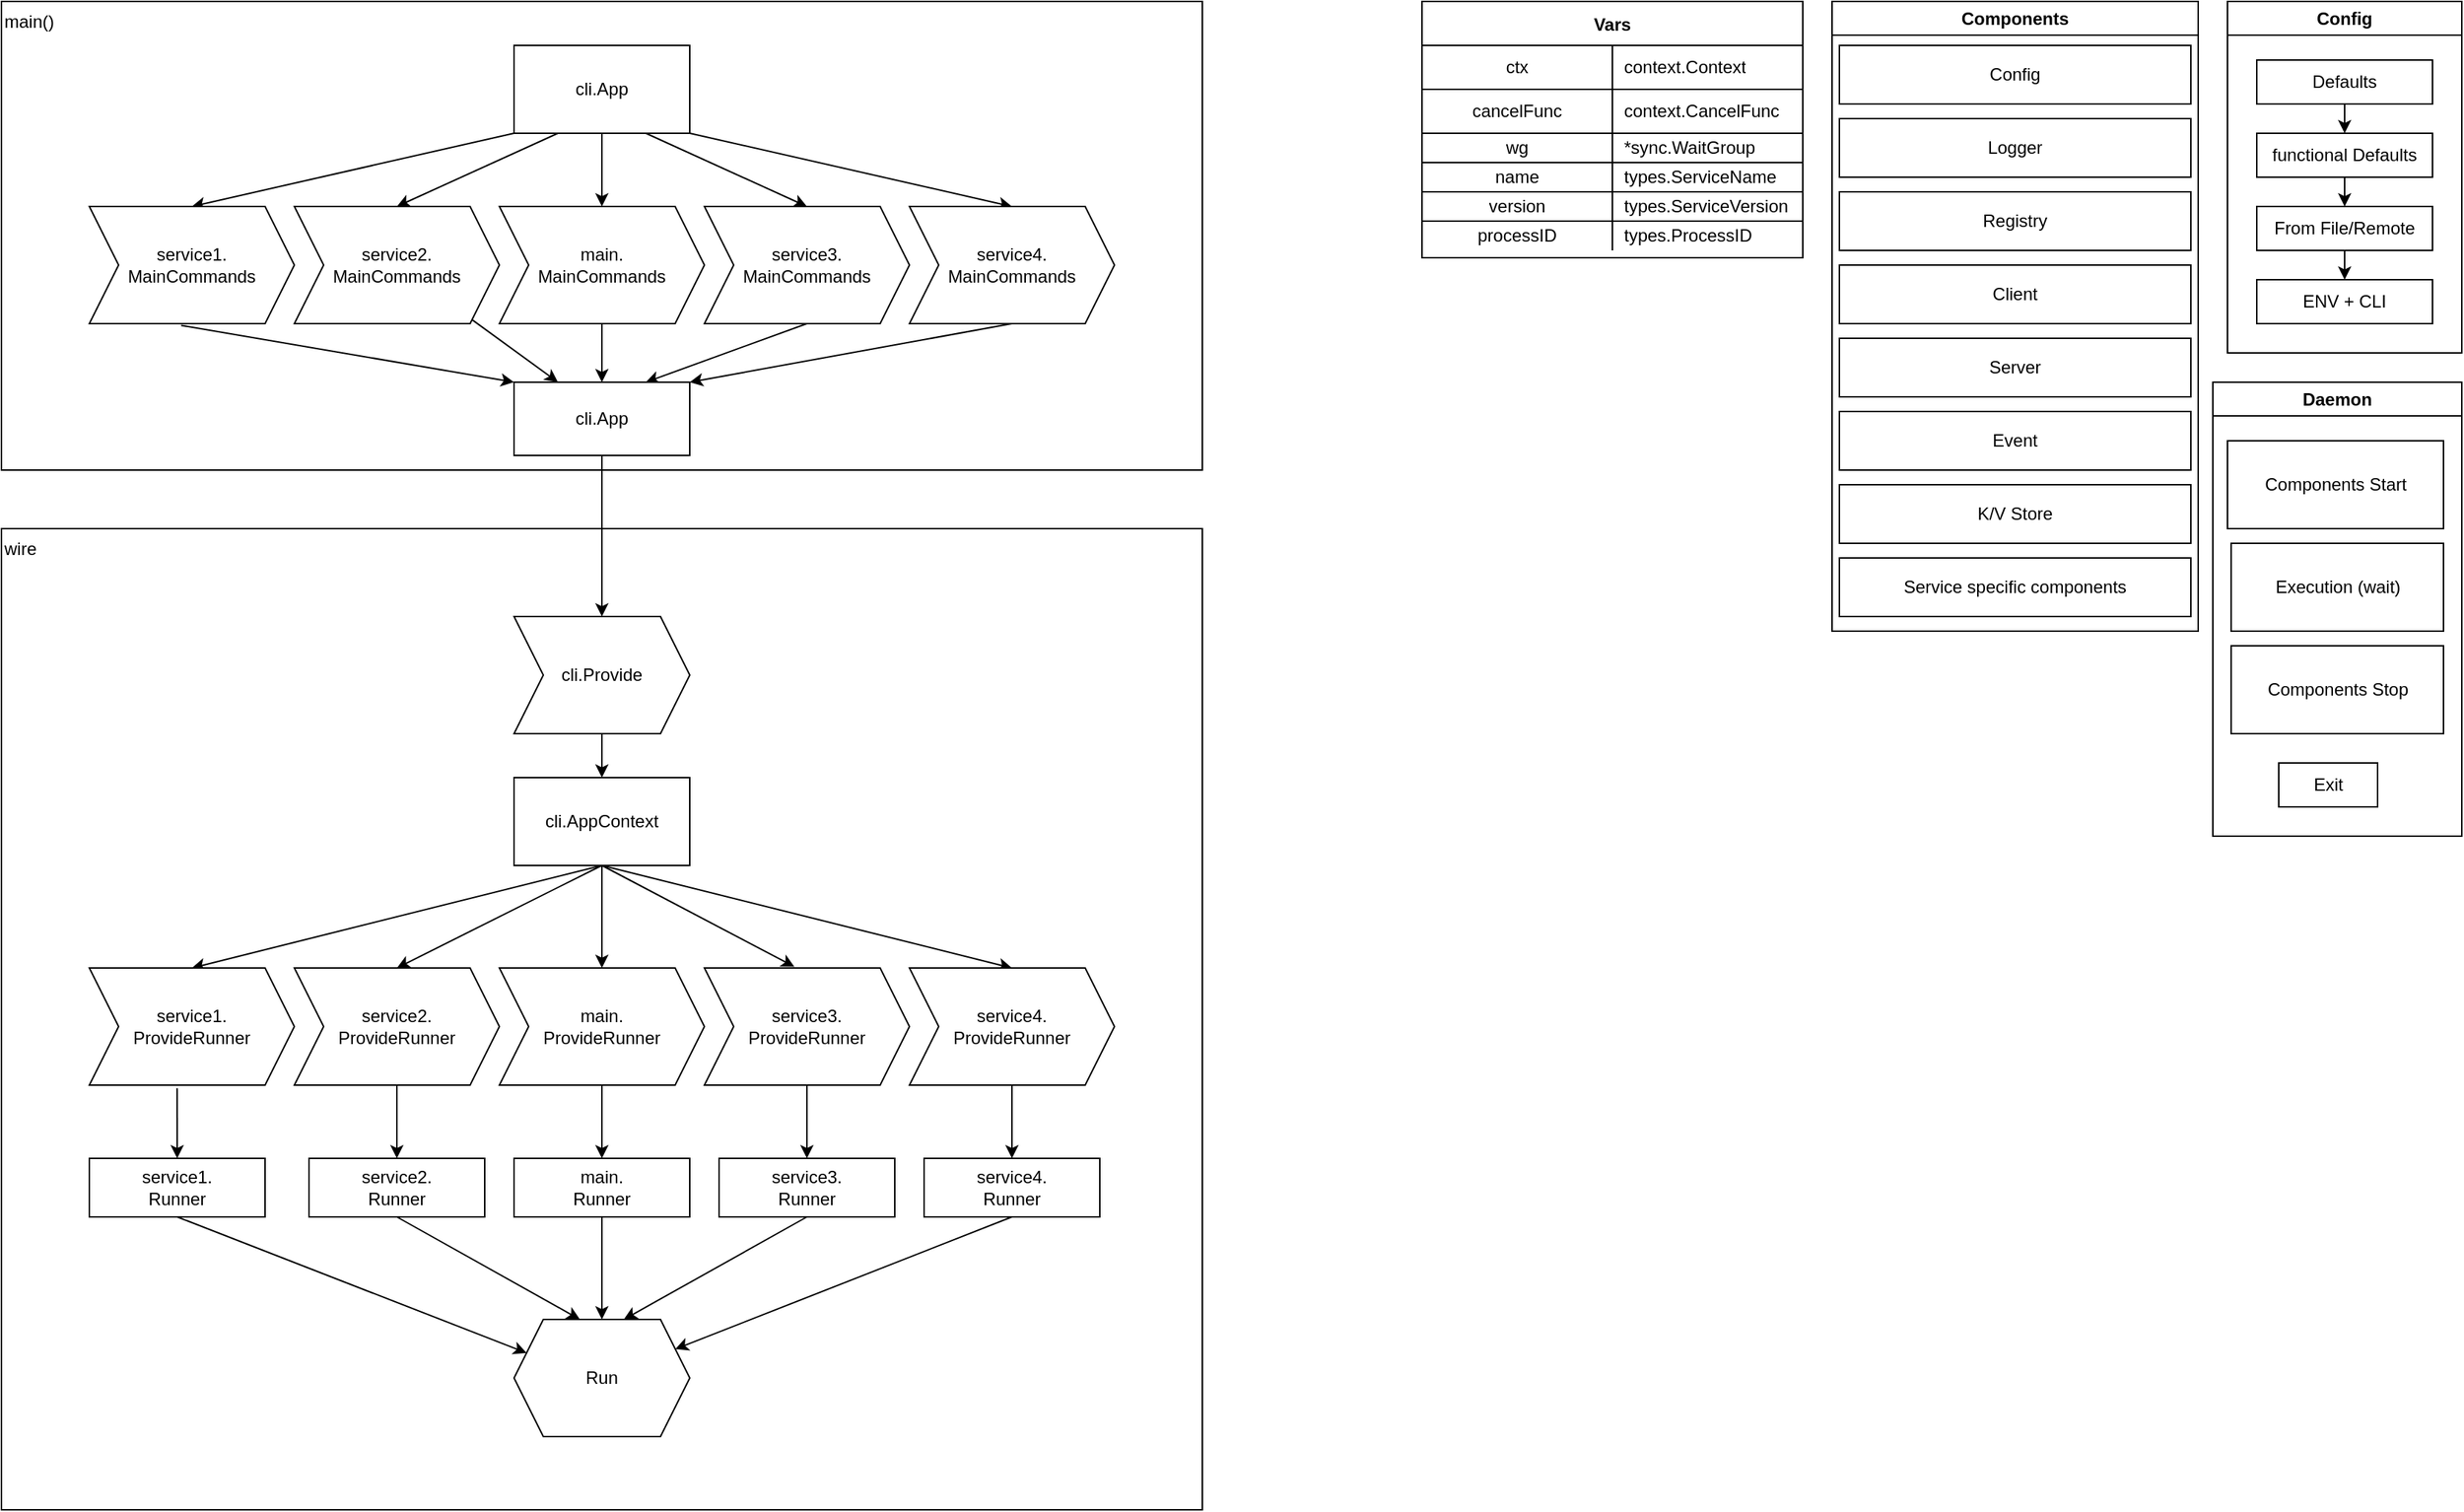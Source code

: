 <mxfile>
    <diagram id="j9xhbyieKjE7cwp--cXi" name="Page-1">
        <mxGraphModel dx="2674" dy="1223" grid="1" gridSize="10" guides="1" tooltips="1" connect="1" arrows="1" fold="1" page="1" pageScale="1" pageWidth="850" pageHeight="1100" math="0" shadow="0">
            <root>
                <mxCell id="0"/>
                <mxCell id="1" parent="0"/>
                <mxCell id="137" value="wire" style="rounded=0;whiteSpace=wrap;html=1;align=left;verticalAlign=top;" vertex="1" parent="1">
                    <mxGeometry x="-840" y="370" width="820" height="670" as="geometry"/>
                </mxCell>
                <mxCell id="136" value="main()" style="rounded=0;whiteSpace=wrap;html=1;align=left;verticalAlign=top;" vertex="1" parent="1">
                    <mxGeometry x="-840" y="10" width="820" height="320" as="geometry"/>
                </mxCell>
                <mxCell id="21" value="Config" style="swimlane;whiteSpace=wrap;html=1;shadow=0;glass=0;" parent="1" vertex="1">
                    <mxGeometry x="680" y="10" width="160" height="240" as="geometry"/>
                </mxCell>
                <mxCell id="149" style="edgeStyle=none;html=1;exitX=0.5;exitY=1;exitDx=0;exitDy=0;entryX=0.5;entryY=0;entryDx=0;entryDy=0;startArrow=none;startFill=0;" edge="1" parent="21" source="22" target="148">
                    <mxGeometry relative="1" as="geometry"/>
                </mxCell>
                <mxCell id="22" value="Defaults" style="rounded=0;whiteSpace=wrap;html=1;shadow=0;glass=0;" parent="21" vertex="1">
                    <mxGeometry x="20" y="40" width="120" height="30" as="geometry"/>
                </mxCell>
                <mxCell id="26" style="edgeStyle=none;html=1;exitX=0.5;exitY=1;exitDx=0;exitDy=0;" parent="21" source="23" target="24" edge="1">
                    <mxGeometry relative="1" as="geometry"/>
                </mxCell>
                <mxCell id="23" value="From File/Remote" style="rounded=0;whiteSpace=wrap;html=1;shadow=0;glass=0;" parent="21" vertex="1">
                    <mxGeometry x="20" y="140" width="120" height="30" as="geometry"/>
                </mxCell>
                <mxCell id="24" value="ENV + CLI" style="rounded=0;whiteSpace=wrap;html=1;shadow=0;glass=0;" parent="21" vertex="1">
                    <mxGeometry x="20" y="190" width="120" height="30" as="geometry"/>
                </mxCell>
                <mxCell id="150" style="edgeStyle=none;html=1;exitX=0.5;exitY=1;exitDx=0;exitDy=0;startArrow=none;startFill=0;" edge="1" parent="21" source="148" target="23">
                    <mxGeometry relative="1" as="geometry"/>
                </mxCell>
                <mxCell id="148" value="functional Defaults" style="rounded=0;whiteSpace=wrap;html=1;shadow=0;glass=0;" vertex="1" parent="21">
                    <mxGeometry x="20" y="90" width="120" height="30" as="geometry"/>
                </mxCell>
                <mxCell id="28" value="Daemon" style="swimlane;whiteSpace=wrap;html=1;shadow=0;glass=0;startSize=23;" parent="1" vertex="1">
                    <mxGeometry x="670" y="270" width="170" height="310" as="geometry">
                        <mxRectangle x="595" y="270" width="90" height="30" as="alternateBounds"/>
                    </mxGeometry>
                </mxCell>
                <mxCell id="6" value="Components Start" style="rounded=0;whiteSpace=wrap;html=1;" parent="28" vertex="1">
                    <mxGeometry x="10" y="40" width="147.5" height="60" as="geometry"/>
                </mxCell>
                <mxCell id="7" value="Execution (wait)" style="rounded=0;whiteSpace=wrap;html=1;" parent="28" vertex="1">
                    <mxGeometry x="12.5" y="110" width="145" height="60" as="geometry"/>
                </mxCell>
                <mxCell id="8" value="Components Stop" style="rounded=0;whiteSpace=wrap;html=1;" parent="28" vertex="1">
                    <mxGeometry x="12.5" y="180" width="145" height="60" as="geometry"/>
                </mxCell>
                <mxCell id="29" value="Exit" style="rounded=0;whiteSpace=wrap;html=1;" parent="28" vertex="1">
                    <mxGeometry x="45" y="260" width="67.5" height="30" as="geometry"/>
                </mxCell>
                <mxCell id="30" value="Components" style="swimlane;whiteSpace=wrap;html=1;shadow=0;glass=0;" parent="1" vertex="1">
                    <mxGeometry x="410" y="10" width="250" height="430" as="geometry">
                        <mxRectangle x="180" y="400" width="110" height="30" as="alternateBounds"/>
                    </mxGeometry>
                </mxCell>
                <mxCell id="31" value="Logger" style="whiteSpace=wrap;html=1;shadow=0;glass=0;" parent="30" vertex="1">
                    <mxGeometry x="5" y="80" width="240" height="40" as="geometry"/>
                </mxCell>
                <mxCell id="32" value="Registry" style="whiteSpace=wrap;html=1;shadow=0;glass=0;" parent="30" vertex="1">
                    <mxGeometry x="5" y="130" width="240" height="40" as="geometry"/>
                </mxCell>
                <mxCell id="33" value="Client" style="whiteSpace=wrap;html=1;shadow=0;glass=0;" parent="30" vertex="1">
                    <mxGeometry x="5" y="180" width="240" height="40" as="geometry"/>
                </mxCell>
                <mxCell id="34" value="Server" style="whiteSpace=wrap;html=1;shadow=0;glass=0;" parent="30" vertex="1">
                    <mxGeometry x="5" y="230" width="240" height="40" as="geometry"/>
                </mxCell>
                <mxCell id="35" value="Event" style="whiteSpace=wrap;html=1;shadow=0;glass=0;" parent="30" vertex="1">
                    <mxGeometry x="5" y="280" width="240" height="40" as="geometry"/>
                </mxCell>
                <mxCell id="36" value="K/V Store" style="whiteSpace=wrap;html=1;shadow=0;glass=0;" parent="30" vertex="1">
                    <mxGeometry x="5" y="330" width="240" height="40" as="geometry"/>
                </mxCell>
                <mxCell id="38" value="Service specific components" style="whiteSpace=wrap;html=1;shadow=0;glass=0;" parent="30" vertex="1">
                    <mxGeometry x="5" y="380" width="240" height="40" as="geometry"/>
                </mxCell>
                <mxCell id="72" value="Config" style="whiteSpace=wrap;html=1;shadow=0;glass=0;" parent="30" vertex="1">
                    <mxGeometry x="5" y="30" width="240" height="40" as="geometry"/>
                </mxCell>
                <mxCell id="43" value="Vars" style="shape=table;startSize=30;container=1;collapsible=0;childLayout=tableLayout;fixedRows=1;rowLines=1;fontStyle=1;shadow=0;glass=0;" parent="1" vertex="1">
                    <mxGeometry x="130" y="10" width="260" height="175" as="geometry"/>
                </mxCell>
                <mxCell id="44" value="" style="shape=tableRow;horizontal=0;startSize=0;swimlaneHead=0;swimlaneBody=0;top=0;left=0;bottom=0;right=0;collapsible=0;dropTarget=0;fillColor=none;points=[[0,0.5],[1,0.5]];portConstraint=eastwest;shadow=0;glass=0;" parent="43" vertex="1">
                    <mxGeometry y="30" width="260" height="30" as="geometry"/>
                </mxCell>
                <mxCell id="45" value="ctx" style="shape=partialRectangle;html=1;whiteSpace=wrap;connectable=0;fillColor=none;top=0;left=0;bottom=0;right=0;overflow=hidden;pointerEvents=1;shadow=0;glass=0;" parent="44" vertex="1">
                    <mxGeometry width="130" height="30" as="geometry">
                        <mxRectangle width="130" height="30" as="alternateBounds"/>
                    </mxGeometry>
                </mxCell>
                <mxCell id="46" value="context.Context" style="shape=partialRectangle;html=1;whiteSpace=wrap;connectable=0;fillColor=none;top=0;left=0;bottom=0;right=0;align=left;spacingLeft=6;overflow=hidden;shadow=0;glass=0;" parent="44" vertex="1">
                    <mxGeometry x="130" width="130" height="30" as="geometry">
                        <mxRectangle width="130" height="30" as="alternateBounds"/>
                    </mxGeometry>
                </mxCell>
                <mxCell id="47" value="" style="shape=tableRow;horizontal=0;startSize=0;swimlaneHead=0;swimlaneBody=0;top=0;left=0;bottom=0;right=0;collapsible=0;dropTarget=0;fillColor=none;points=[[0,0.5],[1,0.5]];portConstraint=eastwest;shadow=0;glass=0;" parent="43" vertex="1">
                    <mxGeometry y="60" width="260" height="30" as="geometry"/>
                </mxCell>
                <mxCell id="48" value="cancelFunc" style="shape=partialRectangle;html=1;whiteSpace=wrap;connectable=0;fillColor=none;top=0;left=0;bottom=0;right=0;overflow=hidden;shadow=0;glass=0;" parent="47" vertex="1">
                    <mxGeometry width="130" height="30" as="geometry">
                        <mxRectangle width="130" height="30" as="alternateBounds"/>
                    </mxGeometry>
                </mxCell>
                <mxCell id="49" value="context.CancelFunc" style="shape=partialRectangle;html=1;whiteSpace=wrap;connectable=0;fillColor=none;top=0;left=0;bottom=0;right=0;align=left;spacingLeft=6;overflow=hidden;shadow=0;glass=0;" parent="47" vertex="1">
                    <mxGeometry x="130" width="130" height="30" as="geometry">
                        <mxRectangle width="130" height="30" as="alternateBounds"/>
                    </mxGeometry>
                </mxCell>
                <mxCell id="50" value="" style="shape=tableRow;horizontal=0;startSize=0;swimlaneHead=0;swimlaneBody=0;top=0;left=0;bottom=0;right=0;collapsible=0;dropTarget=0;fillColor=none;points=[[0,0.5],[1,0.5]];portConstraint=eastwest;shadow=0;glass=0;" parent="43" vertex="1">
                    <mxGeometry y="90" width="260" height="20" as="geometry"/>
                </mxCell>
                <mxCell id="51" value="wg" style="shape=partialRectangle;html=1;whiteSpace=wrap;connectable=0;fillColor=none;top=0;left=0;bottom=0;right=0;overflow=hidden;shadow=0;glass=0;" parent="50" vertex="1">
                    <mxGeometry width="130" height="20" as="geometry">
                        <mxRectangle width="130" height="20" as="alternateBounds"/>
                    </mxGeometry>
                </mxCell>
                <mxCell id="52" value="*sync.WaitGroup" style="shape=partialRectangle;html=1;whiteSpace=wrap;connectable=0;fillColor=none;top=0;left=0;bottom=0;right=0;align=left;spacingLeft=6;overflow=hidden;shadow=0;glass=0;" parent="50" vertex="1">
                    <mxGeometry x="130" width="130" height="20" as="geometry">
                        <mxRectangle width="130" height="20" as="alternateBounds"/>
                    </mxGeometry>
                </mxCell>
                <mxCell id="57" style="shape=tableRow;horizontal=0;startSize=0;swimlaneHead=0;swimlaneBody=0;top=0;left=0;bottom=0;right=0;collapsible=0;dropTarget=0;fillColor=none;points=[[0,0.5],[1,0.5]];portConstraint=eastwest;shadow=0;glass=0;" parent="43" vertex="1">
                    <mxGeometry y="110" width="260" height="20" as="geometry"/>
                </mxCell>
                <mxCell id="58" value="name" style="shape=partialRectangle;html=1;whiteSpace=wrap;connectable=0;fillColor=none;top=0;left=0;bottom=0;right=0;overflow=hidden;shadow=0;glass=0;" parent="57" vertex="1">
                    <mxGeometry width="130" height="20" as="geometry">
                        <mxRectangle width="130" height="20" as="alternateBounds"/>
                    </mxGeometry>
                </mxCell>
                <mxCell id="59" value="types.ServiceName" style="shape=partialRectangle;html=1;whiteSpace=wrap;connectable=0;fillColor=none;top=0;left=0;bottom=0;right=0;align=left;spacingLeft=6;overflow=hidden;shadow=0;glass=0;" parent="57" vertex="1">
                    <mxGeometry x="130" width="130" height="20" as="geometry">
                        <mxRectangle width="130" height="20" as="alternateBounds"/>
                    </mxGeometry>
                </mxCell>
                <mxCell id="60" style="shape=tableRow;horizontal=0;startSize=0;swimlaneHead=0;swimlaneBody=0;top=0;left=0;bottom=0;right=0;collapsible=0;dropTarget=0;fillColor=none;points=[[0,0.5],[1,0.5]];portConstraint=eastwest;shadow=0;glass=0;" parent="43" vertex="1">
                    <mxGeometry y="130" width="260" height="20" as="geometry"/>
                </mxCell>
                <mxCell id="61" value="version" style="shape=partialRectangle;html=1;whiteSpace=wrap;connectable=0;fillColor=none;top=0;left=0;bottom=0;right=0;overflow=hidden;shadow=0;glass=0;" parent="60" vertex="1">
                    <mxGeometry width="130" height="20" as="geometry">
                        <mxRectangle width="130" height="20" as="alternateBounds"/>
                    </mxGeometry>
                </mxCell>
                <mxCell id="62" value="types.ServiceVersion" style="shape=partialRectangle;html=1;whiteSpace=wrap;connectable=0;fillColor=none;top=0;left=0;bottom=0;right=0;align=left;spacingLeft=6;overflow=hidden;shadow=0;glass=0;" parent="60" vertex="1">
                    <mxGeometry x="130" width="130" height="20" as="geometry">
                        <mxRectangle width="130" height="20" as="alternateBounds"/>
                    </mxGeometry>
                </mxCell>
                <mxCell id="63" style="shape=tableRow;horizontal=0;startSize=0;swimlaneHead=0;swimlaneBody=0;top=0;left=0;bottom=0;right=0;collapsible=0;dropTarget=0;fillColor=none;points=[[0,0.5],[1,0.5]];portConstraint=eastwest;shadow=0;glass=0;" parent="43" vertex="1">
                    <mxGeometry y="150" width="260" height="20" as="geometry"/>
                </mxCell>
                <mxCell id="64" value="processID" style="shape=partialRectangle;html=1;whiteSpace=wrap;connectable=0;fillColor=none;top=0;left=0;bottom=0;right=0;overflow=hidden;shadow=0;glass=0;" parent="63" vertex="1">
                    <mxGeometry width="130" height="20" as="geometry">
                        <mxRectangle width="130" height="20" as="alternateBounds"/>
                    </mxGeometry>
                </mxCell>
                <mxCell id="65" value="types.ProcessID" style="shape=partialRectangle;html=1;whiteSpace=wrap;connectable=0;fillColor=none;top=0;left=0;bottom=0;right=0;align=left;spacingLeft=6;overflow=hidden;shadow=0;glass=0;" parent="63" vertex="1">
                    <mxGeometry x="130" width="130" height="20" as="geometry">
                        <mxRectangle width="130" height="20" as="alternateBounds"/>
                    </mxGeometry>
                </mxCell>
                <mxCell id="77" style="edgeStyle=none;html=1;exitX=0.5;exitY=1;exitDx=0;exitDy=0;entryX=0.5;entryY=0;entryDx=0;entryDy=0;" parent="1" source="78" target="76" edge="1">
                    <mxGeometry relative="1" as="geometry"/>
                </mxCell>
                <mxCell id="90" style="edgeStyle=none;html=1;exitX=0;exitY=1;exitDx=0;exitDy=0;entryX=0.5;entryY=0;entryDx=0;entryDy=0;startArrow=none;startFill=0;" parent="1" source="74" target="89" edge="1">
                    <mxGeometry relative="1" as="geometry"/>
                </mxCell>
                <mxCell id="93" style="edgeStyle=none;html=1;exitX=0.25;exitY=1;exitDx=0;exitDy=0;entryX=0.5;entryY=0;entryDx=0;entryDy=0;startArrow=none;startFill=0;" parent="1" source="74" target="91" edge="1">
                    <mxGeometry relative="1" as="geometry">
                        <Array as="points"/>
                    </mxGeometry>
                </mxCell>
                <mxCell id="94" style="edgeStyle=none;html=1;exitX=0.75;exitY=1;exitDx=0;exitDy=0;entryX=0.5;entryY=0;entryDx=0;entryDy=0;startArrow=none;startFill=0;" parent="1" source="74" target="92" edge="1">
                    <mxGeometry relative="1" as="geometry"/>
                </mxCell>
                <mxCell id="123" style="edgeStyle=none;html=1;exitX=0.5;exitY=1;exitDx=0;exitDy=0;startArrow=none;startFill=0;" edge="1" parent="1" source="74" target="122">
                    <mxGeometry relative="1" as="geometry"/>
                </mxCell>
                <mxCell id="139" style="edgeStyle=none;html=1;exitX=1;exitY=1;exitDx=0;exitDy=0;entryX=0.5;entryY=0;entryDx=0;entryDy=0;startArrow=none;startFill=0;" edge="1" parent="1" source="74" target="138">
                    <mxGeometry relative="1" as="geometry"/>
                </mxCell>
                <mxCell id="74" value="cli.App" style="rounded=0;whiteSpace=wrap;html=1;shadow=0;glass=0;" parent="1" vertex="1">
                    <mxGeometry x="-490" y="40" width="120" height="60" as="geometry"/>
                </mxCell>
                <mxCell id="80" style="edgeStyle=none;html=1;exitX=0.5;exitY=1;exitDx=0;exitDy=0;entryX=0.5;entryY=0;entryDx=0;entryDy=0;" parent="1" source="76" target="85" edge="1">
                    <mxGeometry relative="1" as="geometry">
                        <mxPoint x="265" y="960" as="targetPoint"/>
                    </mxGeometry>
                </mxCell>
                <mxCell id="83" style="edgeStyle=none;html=1;exitX=0.5;exitY=1;exitDx=0;exitDy=0;entryX=0.5;entryY=0;entryDx=0;entryDy=0;" parent="1" source="76" target="87" edge="1">
                    <mxGeometry relative="1" as="geometry">
                        <mxPoint x="-415" y="680" as="targetPoint"/>
                    </mxGeometry>
                </mxCell>
                <mxCell id="84" style="edgeStyle=none;html=1;exitX=0.5;exitY=1;exitDx=0;exitDy=0;entryX=0.439;entryY=-0.01;entryDx=0;entryDy=0;entryPerimeter=0;" parent="1" source="76" target="88" edge="1">
                    <mxGeometry relative="1" as="geometry">
                        <mxPoint x="-222.68" y="681.62" as="targetPoint"/>
                    </mxGeometry>
                </mxCell>
                <mxCell id="135" style="edgeStyle=none;html=1;exitX=0.5;exitY=1;exitDx=0;exitDy=0;startArrow=none;startFill=0;" edge="1" parent="1" source="76" target="130">
                    <mxGeometry relative="1" as="geometry"/>
                </mxCell>
                <mxCell id="146" style="edgeStyle=none;html=1;exitX=0.5;exitY=1;exitDx=0;exitDy=0;entryX=0.5;entryY=0;entryDx=0;entryDy=0;startArrow=none;startFill=0;" edge="1" parent="1" source="76" target="142">
                    <mxGeometry relative="1" as="geometry"/>
                </mxCell>
                <mxCell id="76" value="cli.AppContext" style="rounded=0;whiteSpace=wrap;html=1;shadow=0;glass=0;" parent="1" vertex="1">
                    <mxGeometry x="-490" y="540" width="120" height="60" as="geometry"/>
                </mxCell>
                <mxCell id="78" value="cli.Provide" style="shape=step;perimeter=stepPerimeter;whiteSpace=wrap;html=1;fixedSize=1;shadow=0;glass=0;" parent="1" vertex="1">
                    <mxGeometry x="-490" y="430" width="120" height="80" as="geometry"/>
                </mxCell>
                <mxCell id="116" style="edgeStyle=none;html=1;exitX=0.428;exitY=1.026;exitDx=0;exitDy=0;entryX=0.5;entryY=0;entryDx=0;entryDy=0;exitPerimeter=0;" edge="1" parent="1" source="85" target="111">
                    <mxGeometry relative="1" as="geometry">
                        <mxPoint x="-730" y="800" as="targetPoint"/>
                    </mxGeometry>
                </mxCell>
                <mxCell id="85" value="service1.&lt;br&gt;ProvideRunner" style="shape=step;perimeter=stepPerimeter;whiteSpace=wrap;html=1;fixedSize=1;shadow=0;glass=0;" parent="1" vertex="1">
                    <mxGeometry x="-780" y="670" width="140" height="80" as="geometry"/>
                </mxCell>
                <mxCell id="115" style="edgeStyle=none;html=1;exitX=0.5;exitY=1;exitDx=0;exitDy=0;entryX=0.5;entryY=0;entryDx=0;entryDy=0;" edge="1" parent="1" source="87" target="112">
                    <mxGeometry relative="1" as="geometry"/>
                </mxCell>
                <mxCell id="87" value="service2.&lt;br&gt;ProvideRunner" style="shape=step;perimeter=stepPerimeter;whiteSpace=wrap;html=1;fixedSize=1;shadow=0;glass=0;" parent="1" vertex="1">
                    <mxGeometry x="-640" y="670" width="140" height="80" as="geometry"/>
                </mxCell>
                <mxCell id="114" style="edgeStyle=none;html=1;exitX=0.5;exitY=1;exitDx=0;exitDy=0;entryX=0.5;entryY=0;entryDx=0;entryDy=0;" edge="1" parent="1" source="88" target="113">
                    <mxGeometry relative="1" as="geometry"/>
                </mxCell>
                <mxCell id="88" value="service3.&lt;br&gt;ProvideRunner" style="shape=step;perimeter=stepPerimeter;whiteSpace=wrap;html=1;fixedSize=1;shadow=0;glass=0;" parent="1" vertex="1">
                    <mxGeometry x="-360" y="670" width="140" height="80" as="geometry"/>
                </mxCell>
                <mxCell id="129" style="edgeStyle=none;html=1;entryX=0;entryY=0;entryDx=0;entryDy=0;startArrow=none;startFill=0;exitX=0.448;exitY=1.015;exitDx=0;exitDy=0;exitPerimeter=0;" edge="1" parent="1" source="89" target="125">
                    <mxGeometry relative="1" as="geometry"/>
                </mxCell>
                <mxCell id="89" value="service1.&lt;br&gt;MainCommands" style="shape=step;perimeter=stepPerimeter;whiteSpace=wrap;html=1;fixedSize=1;shadow=0;glass=0;" parent="1" vertex="1">
                    <mxGeometry x="-780" y="150" width="140" height="80" as="geometry"/>
                </mxCell>
                <mxCell id="128" style="edgeStyle=none;html=1;entryX=0.25;entryY=0;entryDx=0;entryDy=0;startArrow=none;startFill=0;" edge="1" parent="1" source="91" target="125">
                    <mxGeometry relative="1" as="geometry"/>
                </mxCell>
                <mxCell id="91" value="service2.&lt;br&gt;MainCommands" style="shape=step;perimeter=stepPerimeter;whiteSpace=wrap;html=1;fixedSize=1;shadow=0;glass=0;" parent="1" vertex="1">
                    <mxGeometry x="-640" y="150" width="140" height="80" as="geometry"/>
                </mxCell>
                <mxCell id="127" style="edgeStyle=none;html=1;entryX=0.75;entryY=0;entryDx=0;entryDy=0;startArrow=none;startFill=0;exitX=0.5;exitY=1;exitDx=0;exitDy=0;" edge="1" parent="1" source="92" target="125">
                    <mxGeometry relative="1" as="geometry"/>
                </mxCell>
                <mxCell id="92" value="service3.&lt;br&gt;MainCommands" style="shape=step;perimeter=stepPerimeter;whiteSpace=wrap;html=1;fixedSize=1;shadow=0;glass=0;" parent="1" vertex="1">
                    <mxGeometry x="-360" y="150" width="140" height="80" as="geometry"/>
                </mxCell>
                <mxCell id="109" value="Run" style="shape=hexagon;perimeter=hexagonPerimeter2;whiteSpace=wrap;html=1;fixedSize=1;shadow=0;glass=0;" parent="1" vertex="1">
                    <mxGeometry x="-490" y="910" width="120" height="80" as="geometry"/>
                </mxCell>
                <mxCell id="119" style="edgeStyle=none;html=1;exitX=0.5;exitY=1;exitDx=0;exitDy=0;entryX=0;entryY=0.25;entryDx=0;entryDy=0;" edge="1" parent="1" source="111" target="109">
                    <mxGeometry relative="1" as="geometry">
                        <mxPoint x="-730" y="840" as="sourcePoint"/>
                    </mxGeometry>
                </mxCell>
                <mxCell id="111" value="service1.&lt;br&gt;Runner" style="rounded=0;whiteSpace=wrap;html=1;shadow=0;glass=0;" vertex="1" parent="1">
                    <mxGeometry x="-780" y="800" width="120" height="40" as="geometry"/>
                </mxCell>
                <mxCell id="120" style="edgeStyle=none;html=1;exitX=0.5;exitY=1;exitDx=0;exitDy=0;entryX=0.375;entryY=0;entryDx=0;entryDy=0;" edge="1" parent="1" source="112" target="109">
                    <mxGeometry relative="1" as="geometry"/>
                </mxCell>
                <mxCell id="112" value="service2.&lt;br&gt;Runner" style="rounded=0;whiteSpace=wrap;html=1;shadow=0;glass=0;" vertex="1" parent="1">
                    <mxGeometry x="-630" y="800" width="120" height="40" as="geometry"/>
                </mxCell>
                <mxCell id="121" style="edgeStyle=none;html=1;exitX=0.5;exitY=1;exitDx=0;exitDy=0;entryX=0.625;entryY=0;entryDx=0;entryDy=0;" edge="1" parent="1" source="113" target="109">
                    <mxGeometry relative="1" as="geometry"/>
                </mxCell>
                <mxCell id="113" value="service3.&lt;br&gt;Runner" style="rounded=0;whiteSpace=wrap;html=1;shadow=0;glass=0;" vertex="1" parent="1">
                    <mxGeometry x="-350" y="800" width="120" height="40" as="geometry"/>
                </mxCell>
                <mxCell id="126" style="edgeStyle=none;html=1;exitX=0.5;exitY=1;exitDx=0;exitDy=0;entryX=0.5;entryY=0;entryDx=0;entryDy=0;startArrow=none;startFill=0;" edge="1" parent="1" source="122" target="125">
                    <mxGeometry relative="1" as="geometry"/>
                </mxCell>
                <mxCell id="122" value="main.&lt;br&gt;MainCommands" style="shape=step;perimeter=stepPerimeter;whiteSpace=wrap;html=1;fixedSize=1;shadow=0;glass=0;" vertex="1" parent="1">
                    <mxGeometry x="-500" y="150" width="140" height="80" as="geometry"/>
                </mxCell>
                <mxCell id="134" style="edgeStyle=none;html=1;exitX=0.5;exitY=1;exitDx=0;exitDy=0;entryX=0.5;entryY=0;entryDx=0;entryDy=0;startArrow=none;startFill=0;" edge="1" parent="1" source="125" target="78">
                    <mxGeometry relative="1" as="geometry"/>
                </mxCell>
                <mxCell id="125" value="cli.App" style="rounded=0;whiteSpace=wrap;html=1;shadow=0;glass=0;" vertex="1" parent="1">
                    <mxGeometry x="-490" y="270" width="120" height="50" as="geometry"/>
                </mxCell>
                <mxCell id="132" style="edgeStyle=none;html=1;exitX=0.5;exitY=1;exitDx=0;exitDy=0;entryX=0.5;entryY=0;entryDx=0;entryDy=0;startArrow=none;startFill=0;" edge="1" parent="1" source="130" target="131">
                    <mxGeometry relative="1" as="geometry"/>
                </mxCell>
                <mxCell id="130" value="main.&lt;br&gt;ProvideRunner" style="shape=step;perimeter=stepPerimeter;whiteSpace=wrap;html=1;fixedSize=1;shadow=0;glass=0;" vertex="1" parent="1">
                    <mxGeometry x="-500" y="670" width="140" height="80" as="geometry"/>
                </mxCell>
                <mxCell id="133" value="" style="edgeStyle=none;html=1;startArrow=none;startFill=0;" edge="1" parent="1" source="131" target="109">
                    <mxGeometry relative="1" as="geometry"/>
                </mxCell>
                <mxCell id="131" value="main.&lt;br&gt;Runner" style="rounded=0;whiteSpace=wrap;html=1;shadow=0;glass=0;" vertex="1" parent="1">
                    <mxGeometry x="-490" y="800" width="120" height="40" as="geometry"/>
                </mxCell>
                <mxCell id="141" style="edgeStyle=none;html=1;entryX=1;entryY=0;entryDx=0;entryDy=0;startArrow=none;startFill=0;exitX=0.5;exitY=1;exitDx=0;exitDy=0;" edge="1" parent="1" source="138" target="125">
                    <mxGeometry relative="1" as="geometry"/>
                </mxCell>
                <mxCell id="138" value="service4.&lt;br&gt;MainCommands" style="shape=step;perimeter=stepPerimeter;whiteSpace=wrap;html=1;fixedSize=1;shadow=0;glass=0;" vertex="1" parent="1">
                    <mxGeometry x="-220" y="150" width="140" height="80" as="geometry"/>
                </mxCell>
                <mxCell id="145" style="edgeStyle=none;html=1;exitX=0.5;exitY=1;exitDx=0;exitDy=0;entryX=0.5;entryY=0;entryDx=0;entryDy=0;startArrow=none;startFill=0;" edge="1" parent="1" source="142" target="143">
                    <mxGeometry relative="1" as="geometry"/>
                </mxCell>
                <mxCell id="142" value="service4.&lt;br&gt;ProvideRunner" style="shape=step;perimeter=stepPerimeter;whiteSpace=wrap;html=1;fixedSize=1;shadow=0;glass=0;" vertex="1" parent="1">
                    <mxGeometry x="-220" y="670" width="140" height="80" as="geometry"/>
                </mxCell>
                <mxCell id="144" style="edgeStyle=none;html=1;exitX=0.5;exitY=1;exitDx=0;exitDy=0;startArrow=none;startFill=0;" edge="1" parent="1" source="143" target="109">
                    <mxGeometry relative="1" as="geometry"/>
                </mxCell>
                <mxCell id="143" value="service4.&lt;br&gt;Runner" style="rounded=0;whiteSpace=wrap;html=1;shadow=0;glass=0;" vertex="1" parent="1">
                    <mxGeometry x="-210" y="800" width="120" height="40" as="geometry"/>
                </mxCell>
            </root>
        </mxGraphModel>
    </diagram>
</mxfile>